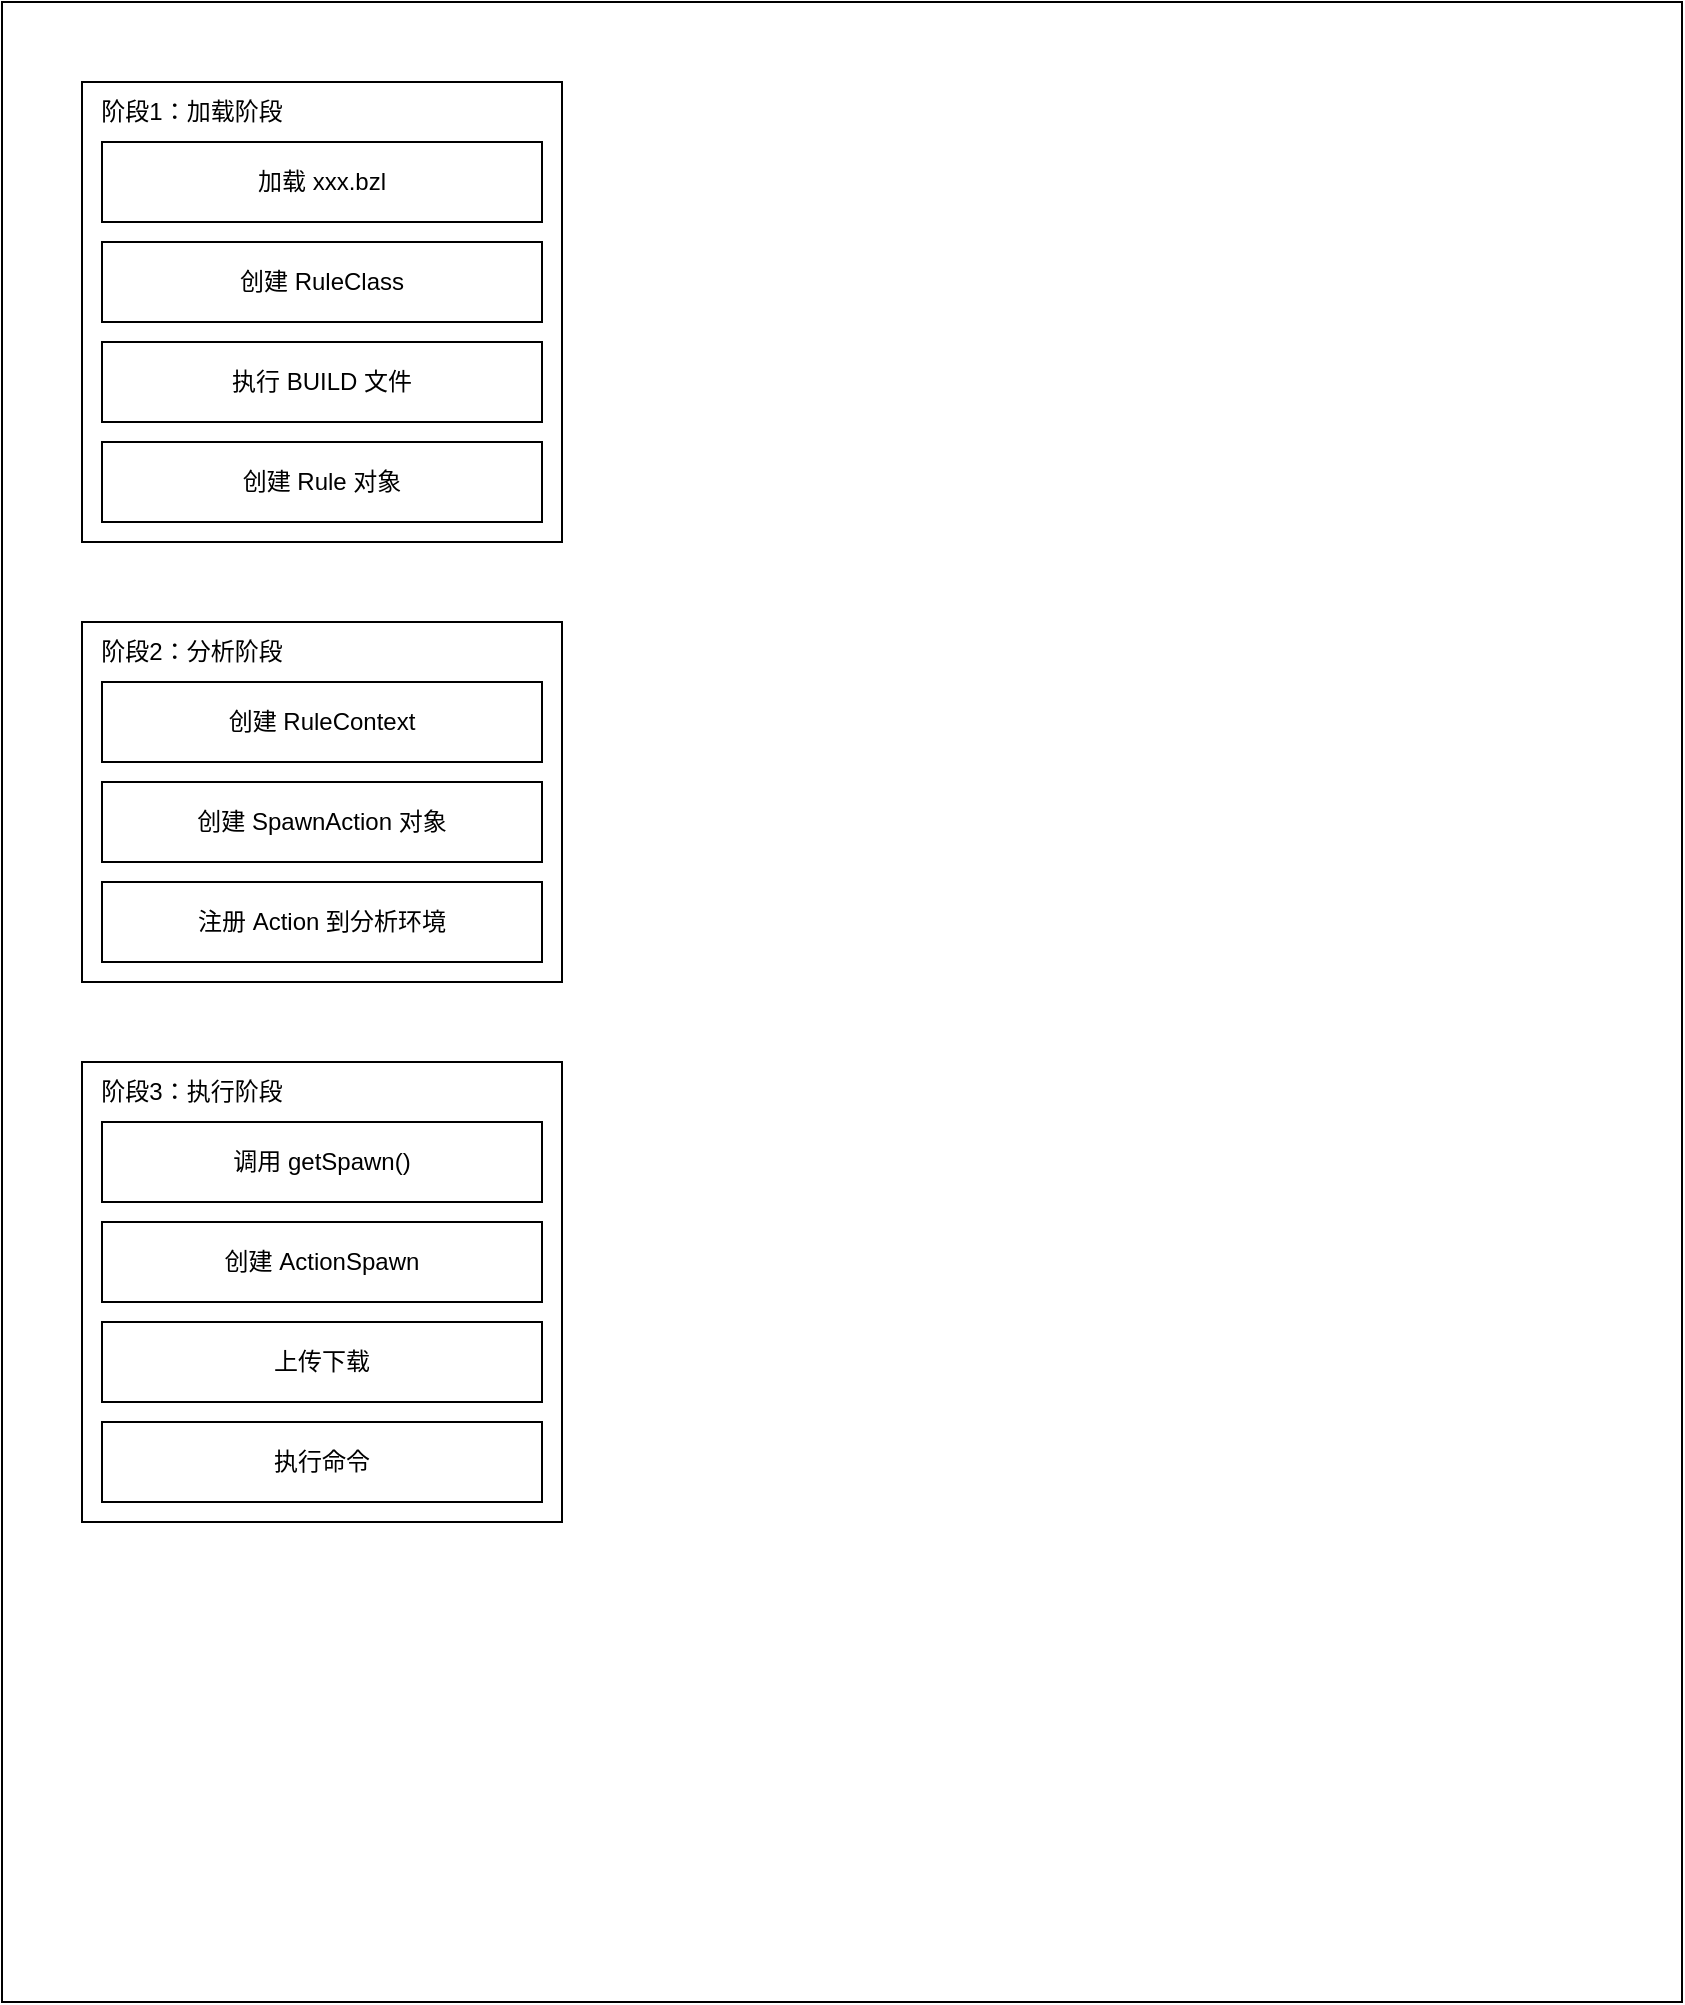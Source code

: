 <mxfile version="28.2.5">
  <diagram name="Page-1" id="0b0H3EqEhGnTZleInIaP">
    <mxGraphModel dx="1268" dy="892" grid="1" gridSize="10" guides="1" tooltips="1" connect="1" arrows="1" fold="1" page="1" pageScale="1" pageWidth="850" pageHeight="1100" math="0" shadow="0">
      <root>
        <mxCell id="0" />
        <mxCell id="1" parent="0" />
        <mxCell id="0LyeN-a77Tm1VZb8imJI-1" value="" style="rounded=0;whiteSpace=wrap;html=1;" vertex="1" parent="1">
          <mxGeometry y="40" width="840" height="1000" as="geometry" />
        </mxCell>
        <mxCell id="0LyeN-a77Tm1VZb8imJI-2" value="" style="rounded=0;whiteSpace=wrap;html=1;" vertex="1" parent="1">
          <mxGeometry x="40" y="80" width="240" height="230" as="geometry" />
        </mxCell>
        <mxCell id="0LyeN-a77Tm1VZb8imJI-3" value="阶段1：加载阶段" style="text;html=1;align=center;verticalAlign=middle;whiteSpace=wrap;rounded=0;" vertex="1" parent="1">
          <mxGeometry x="40" y="80" width="110" height="30" as="geometry" />
        </mxCell>
        <mxCell id="0LyeN-a77Tm1VZb8imJI-4" value="加载 xxx.bzl" style="rounded=0;whiteSpace=wrap;html=1;" vertex="1" parent="1">
          <mxGeometry x="50" y="110" width="220" height="40" as="geometry" />
        </mxCell>
        <mxCell id="0LyeN-a77Tm1VZb8imJI-5" value="创建 RuleClass" style="rounded=0;whiteSpace=wrap;html=1;" vertex="1" parent="1">
          <mxGeometry x="50" y="160" width="220" height="40" as="geometry" />
        </mxCell>
        <mxCell id="0LyeN-a77Tm1VZb8imJI-6" value="执行 BUILD 文件" style="rounded=0;whiteSpace=wrap;html=1;" vertex="1" parent="1">
          <mxGeometry x="50" y="210" width="220" height="40" as="geometry" />
        </mxCell>
        <mxCell id="0LyeN-a77Tm1VZb8imJI-7" value="创建 Rule 对象" style="rounded=0;whiteSpace=wrap;html=1;" vertex="1" parent="1">
          <mxGeometry x="50" y="260" width="220" height="40" as="geometry" />
        </mxCell>
        <mxCell id="0LyeN-a77Tm1VZb8imJI-8" value="" style="rounded=0;whiteSpace=wrap;html=1;" vertex="1" parent="1">
          <mxGeometry x="40" y="350" width="240" height="180" as="geometry" />
        </mxCell>
        <mxCell id="0LyeN-a77Tm1VZb8imJI-9" value="阶段2：分析阶段" style="text;html=1;align=center;verticalAlign=middle;whiteSpace=wrap;rounded=0;" vertex="1" parent="1">
          <mxGeometry x="40" y="350" width="110" height="30" as="geometry" />
        </mxCell>
        <mxCell id="0LyeN-a77Tm1VZb8imJI-10" value="创建 RuleContext" style="rounded=0;whiteSpace=wrap;html=1;" vertex="1" parent="1">
          <mxGeometry x="50" y="380" width="220" height="40" as="geometry" />
        </mxCell>
        <mxCell id="0LyeN-a77Tm1VZb8imJI-11" value="创建 SpawnAction 对象" style="rounded=0;whiteSpace=wrap;html=1;" vertex="1" parent="1">
          <mxGeometry x="50" y="430" width="220" height="40" as="geometry" />
        </mxCell>
        <mxCell id="0LyeN-a77Tm1VZb8imJI-12" value="注册 Action 到分析环境" style="rounded=0;whiteSpace=wrap;html=1;" vertex="1" parent="1">
          <mxGeometry x="50" y="480" width="220" height="40" as="geometry" />
        </mxCell>
        <mxCell id="0LyeN-a77Tm1VZb8imJI-14" value="" style="rounded=0;whiteSpace=wrap;html=1;" vertex="1" parent="1">
          <mxGeometry x="40" y="570" width="240" height="230" as="geometry" />
        </mxCell>
        <mxCell id="0LyeN-a77Tm1VZb8imJI-15" value="阶段3：执行阶段" style="text;html=1;align=center;verticalAlign=middle;whiteSpace=wrap;rounded=0;" vertex="1" parent="1">
          <mxGeometry x="40" y="570" width="110" height="30" as="geometry" />
        </mxCell>
        <mxCell id="0LyeN-a77Tm1VZb8imJI-16" value="调用 getSpawn()" style="rounded=0;whiteSpace=wrap;html=1;" vertex="1" parent="1">
          <mxGeometry x="50" y="600" width="220" height="40" as="geometry" />
        </mxCell>
        <mxCell id="0LyeN-a77Tm1VZb8imJI-17" value="创建 ActionSpawn" style="rounded=0;whiteSpace=wrap;html=1;" vertex="1" parent="1">
          <mxGeometry x="50" y="650" width="220" height="40" as="geometry" />
        </mxCell>
        <mxCell id="0LyeN-a77Tm1VZb8imJI-18" value="上传下载" style="rounded=0;whiteSpace=wrap;html=1;" vertex="1" parent="1">
          <mxGeometry x="50" y="700" width="220" height="40" as="geometry" />
        </mxCell>
        <mxCell id="0LyeN-a77Tm1VZb8imJI-19" value="执行命令" style="rounded=0;whiteSpace=wrap;html=1;" vertex="1" parent="1">
          <mxGeometry x="50" y="750" width="220" height="40" as="geometry" />
        </mxCell>
      </root>
    </mxGraphModel>
  </diagram>
</mxfile>
